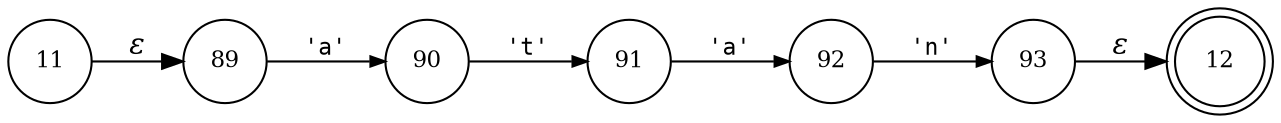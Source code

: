 digraph ATN {
rankdir=LR;
s12[fontsize=11, label="12", shape=doublecircle, fixedsize=true, width=.6];
s89[fontsize=11,label="89", shape=circle, fixedsize=true, width=.55, peripheries=1];
s90[fontsize=11,label="90", shape=circle, fixedsize=true, width=.55, peripheries=1];
s11[fontsize=11,label="11", shape=circle, fixedsize=true, width=.55, peripheries=1];
s91[fontsize=11,label="91", shape=circle, fixedsize=true, width=.55, peripheries=1];
s92[fontsize=11,label="92", shape=circle, fixedsize=true, width=.55, peripheries=1];
s93[fontsize=11,label="93", shape=circle, fixedsize=true, width=.55, peripheries=1];
s11 -> s89 [fontname="Times-Italic", label="&epsilon;"];
s89 -> s90 [fontsize=11, fontname="Courier", arrowsize=.7, label = "'a'", arrowhead = normal];
s90 -> s91 [fontsize=11, fontname="Courier", arrowsize=.7, label = "'t'", arrowhead = normal];
s91 -> s92 [fontsize=11, fontname="Courier", arrowsize=.7, label = "'a'", arrowhead = normal];
s92 -> s93 [fontsize=11, fontname="Courier", arrowsize=.7, label = "'n'", arrowhead = normal];
s93 -> s12 [fontname="Times-Italic", label="&epsilon;"];
}